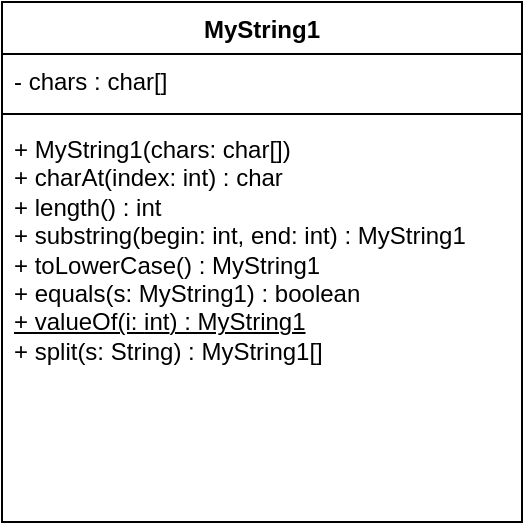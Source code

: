 <mxfile version="24.8.3">
  <diagram name="Page-1" id="1JsPtwvvg-rWDI-VXabN">
    <mxGraphModel grid="1" page="1" gridSize="10" guides="1" tooltips="1" connect="1" arrows="1" fold="1" pageScale="1" pageWidth="850" pageHeight="1100" math="0" shadow="0">
      <root>
        <mxCell id="0" />
        <mxCell id="1" parent="0" />
        <mxCell id="cycB3fGOvgzCpYeRc0i4-2" value="MyString1" style="swimlane;fontStyle=1;align=center;verticalAlign=top;childLayout=stackLayout;horizontal=1;startSize=26;horizontalStack=0;resizeParent=1;resizeParentMax=0;resizeLast=0;collapsible=1;marginBottom=0;whiteSpace=wrap;html=1;" vertex="1" parent="1">
          <mxGeometry x="350" y="330" width="260" height="260" as="geometry" />
        </mxCell>
        <mxCell id="cycB3fGOvgzCpYeRc0i4-3" value="&lt;span class=&quot;hljs-operator&quot;&gt;-&lt;/span&gt; chars : &lt;span class=&quot;hljs-type&quot;&gt;char[]&lt;/span&gt;" style="text;strokeColor=none;fillColor=none;align=left;verticalAlign=top;spacingLeft=4;spacingRight=4;overflow=hidden;rotatable=0;points=[[0,0.5],[1,0.5]];portConstraint=eastwest;whiteSpace=wrap;html=1;" vertex="1" parent="cycB3fGOvgzCpYeRc0i4-2">
          <mxGeometry y="26" width="260" height="26" as="geometry" />
        </mxCell>
        <mxCell id="cycB3fGOvgzCpYeRc0i4-4" value="" style="line;strokeWidth=1;fillColor=none;align=left;verticalAlign=middle;spacingTop=-1;spacingLeft=3;spacingRight=3;rotatable=0;labelPosition=right;points=[];portConstraint=eastwest;strokeColor=inherit;" vertex="1" parent="cycB3fGOvgzCpYeRc0i4-2">
          <mxGeometry y="52" width="260" height="8" as="geometry" />
        </mxCell>
        <mxCell id="cycB3fGOvgzCpYeRc0i4-5" value="+ MyString1(chars: char[])&lt;div&gt;&lt;span class=&quot;hljs-operator&quot;&gt;+&lt;/span&gt; charAt(index: &lt;span class=&quot;hljs-type&quot;&gt;int&lt;/span&gt;) : &lt;span class=&quot;hljs-type&quot;&gt;char&lt;/span&gt;&lt;br&gt;&lt;/div&gt;&lt;div&gt;&lt;span class=&quot;hljs-type&quot;&gt;&lt;span class=&quot;hljs-operator&quot;&gt;+&lt;/span&gt; length() : &lt;span class=&quot;hljs-type&quot;&gt;int&lt;/span&gt;&lt;br&gt;&lt;/span&gt;&lt;/div&gt;&lt;div&gt;&lt;span class=&quot;hljs-type&quot;&gt;&lt;span class=&quot;hljs-type&quot;&gt;&lt;span class=&quot;hljs-operator&quot;&gt;+&lt;/span&gt; &lt;span class=&quot;hljs-built_in&quot;&gt;substring&lt;/span&gt;(&lt;span class=&quot;hljs-keyword&quot;&gt;begin&lt;/span&gt;: &lt;span class=&quot;hljs-type&quot;&gt;int&lt;/span&gt;, &lt;span class=&quot;hljs-keyword&quot;&gt;end&lt;/span&gt;: &lt;span class=&quot;hljs-type&quot;&gt;int&lt;/span&gt;) : MyString1&lt;br&gt;&lt;/span&gt;&lt;/span&gt;&lt;/div&gt;&lt;div&gt;&lt;span class=&quot;hljs-type&quot;&gt;&lt;span class=&quot;hljs-type&quot;&gt;&lt;span class=&quot;hljs-operator&quot;&gt;+&lt;/span&gt; toLowerCase() : MyString1&lt;br&gt;&lt;/span&gt;&lt;/span&gt;&lt;/div&gt;&lt;div&gt;&lt;span class=&quot;hljs-type&quot;&gt;&lt;span class=&quot;hljs-type&quot;&gt;&lt;span class=&quot;hljs-operator&quot;&gt;+&lt;/span&gt; &lt;span class=&quot;hljs-keyword&quot;&gt;equals&lt;/span&gt;(s: MyString1) : &lt;span class=&quot;hljs-type&quot;&gt;boolean&lt;/span&gt;&lt;br&gt;&lt;/span&gt;&lt;/span&gt;&lt;/div&gt;&lt;div&gt;&lt;span class=&quot;hljs-type&quot;&gt;&lt;span class=&quot;hljs-type&quot;&gt;&lt;span class=&quot;hljs-type&quot;&gt;&lt;u&gt;&lt;span class=&quot;hljs-operator&quot;&gt;+&lt;/span&gt; valueOf(i: &lt;span class=&quot;hljs-type&quot;&gt;int&lt;/span&gt;) : MyString1&lt;br&gt;&lt;/u&gt;&lt;/span&gt;&lt;/span&gt;&lt;/span&gt;&lt;/div&gt;&lt;div&gt;&lt;span class=&quot;hljs-type&quot;&gt;&lt;span class=&quot;hljs-type&quot;&gt;&lt;span class=&quot;hljs-type&quot;&gt;&lt;span class=&quot;hljs-operator&quot;&gt;+&lt;/span&gt; split(s: String) : MyString1[]&lt;br&gt;&lt;/span&gt;&lt;/span&gt;&lt;/span&gt;&lt;/div&gt;&lt;div&gt;&lt;span class=&quot;hljs-type&quot;&gt;&lt;span class=&quot;hljs-type&quot;&gt;&lt;span class=&quot;hljs-type&quot;&gt;&lt;br&gt;&lt;/span&gt;&lt;/span&gt;&lt;/span&gt;&lt;/div&gt;" style="text;strokeColor=none;fillColor=none;align=left;verticalAlign=top;spacingLeft=4;spacingRight=4;overflow=hidden;rotatable=0;points=[[0,0.5],[1,0.5]];portConstraint=eastwest;whiteSpace=wrap;html=1;" vertex="1" parent="cycB3fGOvgzCpYeRc0i4-2">
          <mxGeometry y="60" width="260" height="200" as="geometry" />
        </mxCell>
      </root>
    </mxGraphModel>
  </diagram>
</mxfile>
